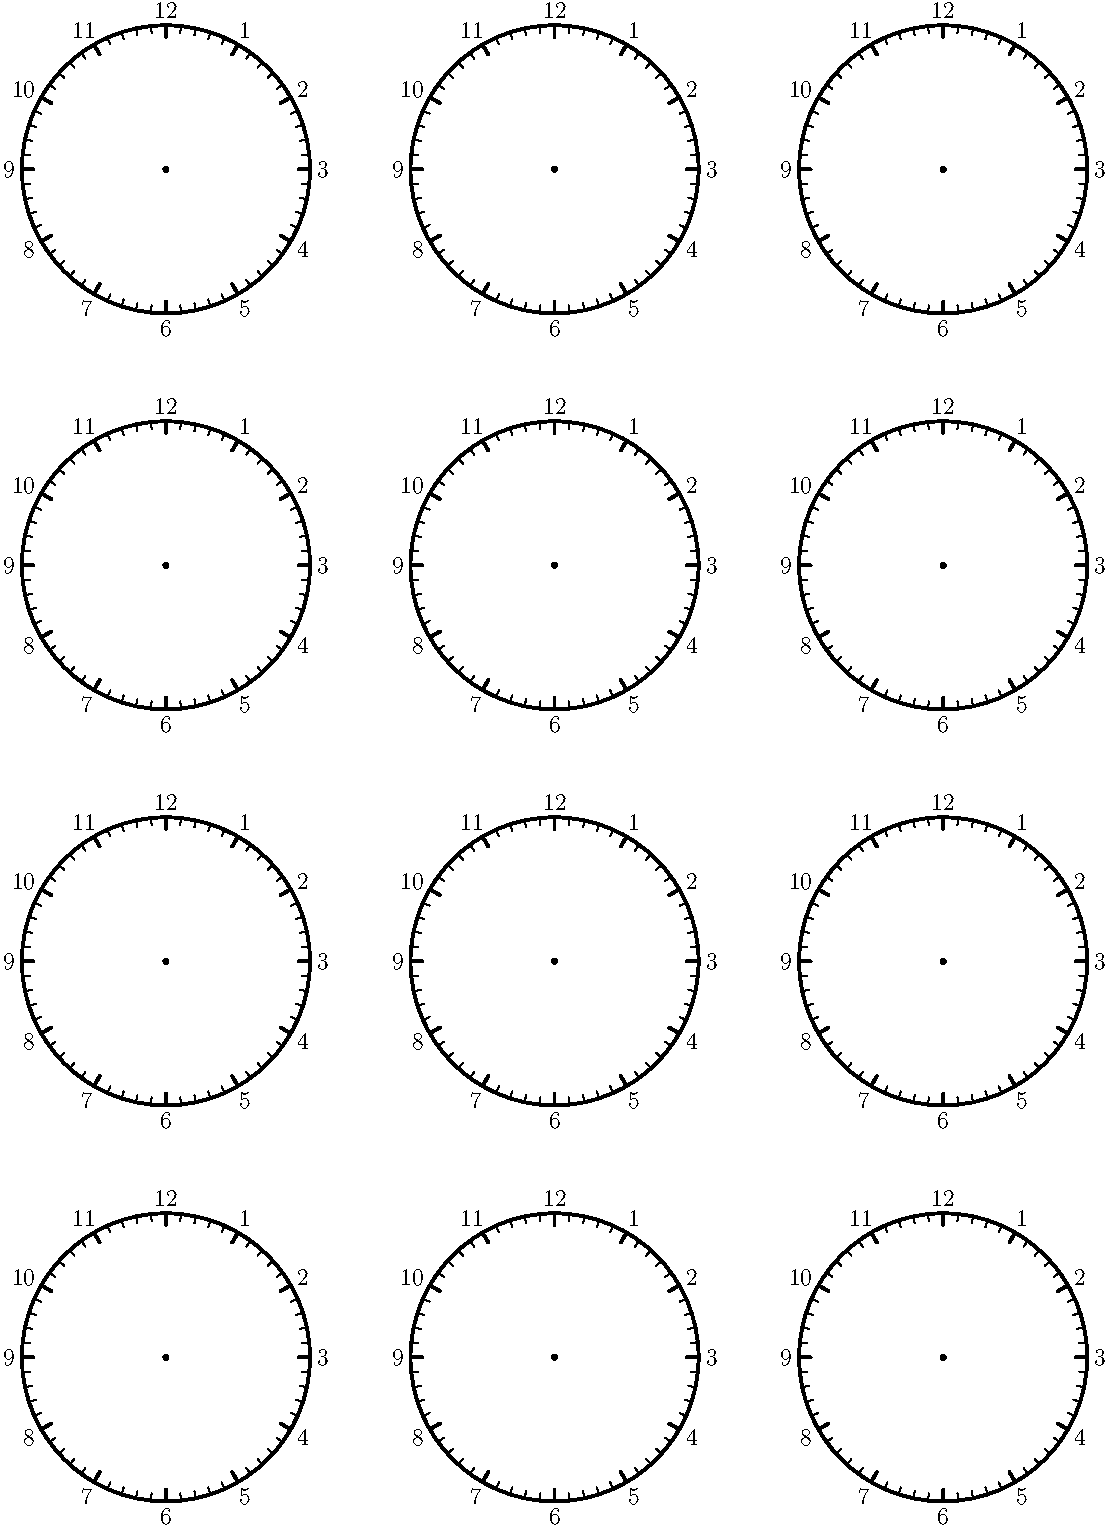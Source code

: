 int nx=3;
int ny=4;
real xmargin=1cm;
real ymargin=xmargin;

picture pic;
real width=settings.paperwidth/nx-xmargin;
real height=settings.paperheight/ny-ymargin;
if(width <= 0 || height <= 0) abort("margin too big");
size(pic,width,height);

pen p=linewidth(0.5mm);
draw(pic,unitcircle,p);

real h=0.08;
real m=0.05;

for(int hour=1; hour <= 12; ++hour) {
  pair z=dir((12-hour+3)*30);
  label(pic,string(hour),z,z);
  draw(pic,z--(1-h)*z,p);
}

for(int minutes=0; minutes < 60; ++minutes) {
  pair z=dir(6*minutes);
  draw(pic,z--(1-m)*z);
}

dot(pic,(0,0));

frame f=pic.fit();
pair size=size(f)+(xmargin,ymargin);

for(int i=0; i < nx; ++i)
  for(int j=0; j < ny; ++j)
    add(shift(realmult(size,(i,j)))*f);
